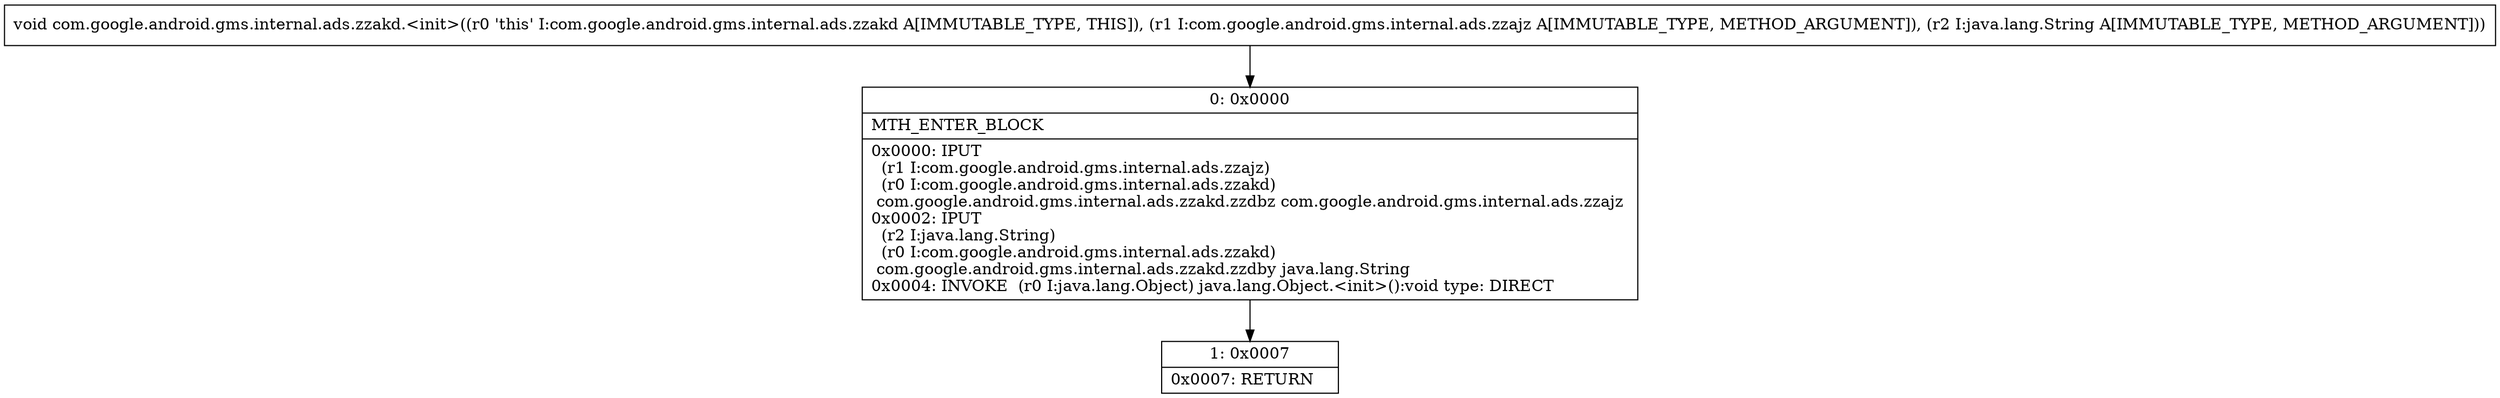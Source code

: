 digraph "CFG forcom.google.android.gms.internal.ads.zzakd.\<init\>(Lcom\/google\/android\/gms\/internal\/ads\/zzajz;Ljava\/lang\/String;)V" {
Node_0 [shape=record,label="{0\:\ 0x0000|MTH_ENTER_BLOCK\l|0x0000: IPUT  \l  (r1 I:com.google.android.gms.internal.ads.zzajz)\l  (r0 I:com.google.android.gms.internal.ads.zzakd)\l com.google.android.gms.internal.ads.zzakd.zzdbz com.google.android.gms.internal.ads.zzajz \l0x0002: IPUT  \l  (r2 I:java.lang.String)\l  (r0 I:com.google.android.gms.internal.ads.zzakd)\l com.google.android.gms.internal.ads.zzakd.zzdby java.lang.String \l0x0004: INVOKE  (r0 I:java.lang.Object) java.lang.Object.\<init\>():void type: DIRECT \l}"];
Node_1 [shape=record,label="{1\:\ 0x0007|0x0007: RETURN   \l}"];
MethodNode[shape=record,label="{void com.google.android.gms.internal.ads.zzakd.\<init\>((r0 'this' I:com.google.android.gms.internal.ads.zzakd A[IMMUTABLE_TYPE, THIS]), (r1 I:com.google.android.gms.internal.ads.zzajz A[IMMUTABLE_TYPE, METHOD_ARGUMENT]), (r2 I:java.lang.String A[IMMUTABLE_TYPE, METHOD_ARGUMENT])) }"];
MethodNode -> Node_0;
Node_0 -> Node_1;
}

